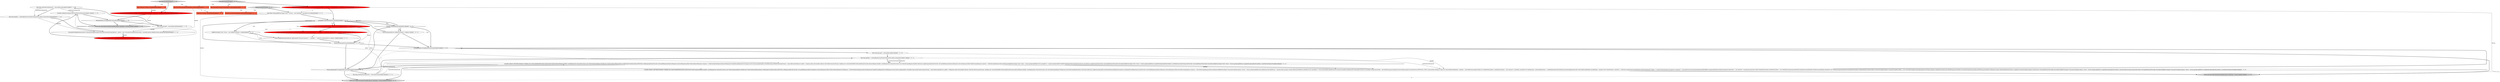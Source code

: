 digraph {
26 [style = filled, label = "final long startFindCoordinatorMs = time.milliseconds()@@@7@@@['0', '1', '0']", fillcolor = white, shape = ellipse image = "AAA0AAABBB2BBB"];
30 [style = filled, label = "deleteConsumerGroups['0', '0', '1']", fillcolor = lightgray, shape = diamond image = "AAA0AAABBB3BBB"];
1 [style = filled, label = "future.completeExceptionally(new InvalidGroupIdException(\"The given group id '\" + groupId + \"' cannot be represented in a request.\"))@@@7@@@['1', '0', '0']", fillcolor = red, shape = ellipse image = "AAA1AAABBB1BBB"];
24 [style = filled, label = "return new DescribeConsumerGroupsResult(new HashMap<>(futures))@@@13@@@['0', '1', '0']", fillcolor = lightgray, shape = ellipse image = "AAA0AAABBB2BBB"];
22 [style = filled, label = "runnable.call(findCoordinatorCall,startFindCoordinatorMs)@@@11@@@['0', '1', '0']", fillcolor = white, shape = ellipse image = "AAA0AAABBB2BBB"];
35 [style = filled, label = "return new DeleteConsumerGroupsResult(new HashMap<>(futures))@@@52@@@['0', '0', '1']", fillcolor = lightgray, shape = ellipse image = "AAA0AAABBB3BBB"];
7 [style = filled, label = "final DescribeConsumerGroupsOptions options@@@2@@@['1', '0', '0']", fillcolor = tomato, shape = box image = "AAA0AAABBB1BBB"];
4 [style = filled, label = "groupIdIsUnrepresentable(groupId)@@@5@@@['1', '0', '1']", fillcolor = white, shape = diamond image = "AAA0AAABBB1BBB"];
23 [style = filled, label = "final Map<String,KafkaFutureImpl<ConsumerGroupDescription>> futures = createFutures(groupIds)@@@3@@@['0', '1', '0']", fillcolor = red, shape = ellipse image = "AAA1AAABBB2BBB"];
15 [style = filled, label = "final Map<String,KafkaFutureImpl<ConsumerGroupDescription>> futures = new HashMap<>(groupIds.size())@@@3@@@['1', '0', '0']", fillcolor = red, shape = ellipse image = "AAA1AAABBB1BBB"];
3 [style = filled, label = "return new DescribeConsumerGroupsResult(new HashMap<>(futures))@@@70@@@['1', '0', '0']", fillcolor = lightgray, shape = ellipse image = "AAA0AAABBB1BBB"];
20 [style = filled, label = "ConsumerGroupOperationContext<ConsumerGroupDescription,DescribeConsumerGroupsOptions> context = new ConsumerGroupOperationContext<>(groupId,options,deadline,futures.get(groupId))@@@9@@@['0', '1', '0']", fillcolor = white, shape = ellipse image = "AAA0AAABBB2BBB"];
21 [style = filled, label = "final String groupId = entry.getKey()@@@6@@@['0', '1', '0']", fillcolor = white, shape = ellipse image = "AAA0AAABBB2BBB"];
25 [style = filled, label = "entry.getValue().isCompletedExceptionally()@@@5@@@['0', '1', '0']", fillcolor = white, shape = diamond image = "AAA0AAABBB2BBB"];
28 [style = filled, label = "final Map<String,KafkaFutureImpl<Void>> futures = new HashMap<>(groupIds.size())@@@3@@@['0', '0', '1']", fillcolor = white, shape = ellipse image = "AAA0AAABBB3BBB"];
29 [style = filled, label = "future.completeExceptionally(new ApiException(\"The given group id '\" + groupId + \"' cannot be represented in a request.\"))@@@7@@@['0', '0', '1']", fillcolor = white, shape = ellipse image = "AAA0AAABBB3BBB"];
10 [style = filled, label = "futures.put(groupId,new KafkaFutureImpl<>())@@@11@@@['1', '0', '1']", fillcolor = white, shape = ellipse image = "AAA0AAABBB1BBB"];
6 [style = filled, label = "!futures.containsKey(groupId)@@@10@@@['1', '0', '1']", fillcolor = white, shape = diamond image = "AAA0AAABBB1BBB"];
31 [style = filled, label = "DeleteConsumerGroupsOptions options@@@2@@@['0', '0', '1']", fillcolor = tomato, shape = box image = "AAA0AAABBB3BBB"];
9 [style = filled, label = "KafkaFutureImpl<ConsumerGroupDescription> future = new KafkaFutureImpl<>()@@@6@@@['1', '0', '0']", fillcolor = red, shape = ellipse image = "AAA1AAABBB1BBB"];
8 [style = filled, label = "runnable.call(new Call(\"findCoordinator\",deadline,new LeastLoadedNodeProvider()){@Override FindCoordinatorRequest.Builder createRequest(int timeoutMs){return new FindCoordinatorRequest.Builder(new FindCoordinatorRequestData().setKeyType(CoordinatorType.GROUP.id()).setKey(groupId))}@Override void handleResponse(AbstractResponse abstractResponse){final FindCoordinatorResponse response = (FindCoordinatorResponse)abstractResponseif (handleGroupRequestError(response.error(),futures.get(groupId))) returnfinal long nowDeleteConsumerGroups = time.milliseconds()final int nodeId = response.node().id()runnable.call(new Call(\"deleteConsumerGroups\",deadline,new ConstantNodeIdProvider(nodeId)){@Override AbstractRequest.Builder createRequest(int timeoutMs){return new DeleteGroupsRequest.Builder(Collections.singleton(groupId))}@Override void handleResponse(AbstractResponse abstractResponse){final DeleteGroupsResponse response = (DeleteGroupsResponse)abstractResponseKafkaFutureImpl<Void> future = futures.get(groupId)final Errors groupError = response.get(groupId)if (handleGroupRequestError(groupError,future)) returnfuture.complete(null)}@Override void handleFailure(Throwable throwable){KafkaFutureImpl<Void> future = futures.get(groupId)future.completeExceptionally(throwable)}},nowDeleteConsumerGroups)}@Override void handleFailure(Throwable throwable){KafkaFutureImpl<Void> future = futures.get(groupId)future.completeExceptionally(throwable)}},startFindCoordinatorMs)@@@18@@@['1', '0', '1']", fillcolor = white, shape = ellipse image = "AAA0AAABBB1BBB"];
18 [style = filled, label = "Call findCoordinatorCall = getFindCoordinatorCall(context,null)@@@10@@@['0', '1', '0']", fillcolor = red, shape = ellipse image = "AAA1AAABBB2BBB"];
5 [style = filled, label = "final long deadline = calcDeadlineMs(startFindCoordinatorMs,options.timeoutMs())@@@17@@@['1', '0', '1']", fillcolor = white, shape = ellipse image = "AAA0AAABBB1BBB"];
2 [style = filled, label = "describeConsumerGroups['1', '0', '0']", fillcolor = lightgray, shape = diamond image = "AAA0AAABBB1BBB"];
12 [style = filled, label = "runnable.call(new Call(\"findCoordinator\",deadline,new LeastLoadedNodeProvider()){@Override FindCoordinatorRequest.Builder createRequest(int timeoutMs){return new FindCoordinatorRequest.Builder(new FindCoordinatorRequestData().setKeyType(CoordinatorType.GROUP.id()).setKey(groupId))}@Override void handleResponse(AbstractResponse abstractResponse){final FindCoordinatorResponse fcResponse = (FindCoordinatorResponse)abstractResponseif (handleGroupRequestError(fcResponse.error(),futures.get(groupId))) returnfinal long nowDescribeConsumerGroups = time.milliseconds()final int nodeId = fcResponse.node().id()runnable.call(new Call(\"describeConsumerGroups\",deadline,new ConstantNodeIdProvider(nodeId)){@Override AbstractRequest.Builder createRequest(int timeoutMs){return new DescribeGroupsRequest.Builder(new DescribeGroupsRequestData().setGroups(Collections.singletonList(groupId)).setIncludeAuthorizedOperations(options.includeAuthorizedOperations()))}@Override void handleResponse(AbstractResponse abstractResponse){final DescribeGroupsResponse response = (DescribeGroupsResponse)abstractResponseKafkaFutureImpl<ConsumerGroupDescription> future = futures.get(groupId)final DescribedGroup describedGroup = response.data().groups().stream().filter(null).findFirst().get()final Errors groupError = Errors.forCode(describedGroup.errorCode())if (handleGroupRequestError(groupError,future)) returnfinal String protocolType = describedGroup.protocolType()if (protocolType.equals(ConsumerProtocol.PROTOCOL_TYPE) || protocolType.isEmpty()) {final List<DescribedGroupMember> members = describedGroup.members()final List<MemberDescription> memberDescriptions = new ArrayList<>(members.size())final Set<AclOperation> authorizedOperations = validAclOperations(describedGroup.authorizedOperations())for (DescribedGroupMember groupMember : members){Set<TopicPartition> partitions = Collections.emptySet()if (groupMember.memberAssignment().length > 0) {final PartitionAssignor.Assignment assignment = ConsumerProtocol.deserializeAssignment(ByteBuffer.wrap(groupMember.memberAssignment()))partitions = new HashSet<>(assignment.partitions())}final MemberDescription memberDescription = new MemberDescription(groupMember.memberId(),groupMember.clientId(),groupMember.clientHost(),new MemberAssignment(partitions))memberDescriptions.add(memberDescription)}final ConsumerGroupDescription consumerGroupDescription = new ConsumerGroupDescription(groupId,protocolType.isEmpty(),memberDescriptions,describedGroup.protocolData(),ConsumerGroupState.parse(describedGroup.groupState()),fcResponse.node(),authorizedOperations)future.complete(consumerGroupDescription)}}@Override void handleFailure(Throwable throwable){KafkaFutureImpl<ConsumerGroupDescription> future = futures.get(groupId)future.completeExceptionally(throwable)}},nowDescribeConsumerGroups)}@Override void handleFailure(Throwable throwable){KafkaFutureImpl<ConsumerGroupDescription> future = futures.get(groupId)future.completeExceptionally(throwable)}},startFindCoordinatorMs)@@@19@@@['1', '0', '0']", fillcolor = white, shape = ellipse image = "AAA0AAABBB1BBB"];
0 [style = filled, label = "futures.put(groupId,future)@@@8@@@['1', '0', '1']", fillcolor = white, shape = ellipse image = "AAA0AAABBB1BBB"];
16 [style = filled, label = "final Collection<String> groupIds@@@2@@@['0', '1', '0']", fillcolor = tomato, shape = box image = "AAA0AAABBB2BBB"];
19 [style = filled, label = "final long deadline = calcDeadlineMs(startFindCoordinatorMs,options.timeoutMs())@@@8@@@['0', '1', '0']", fillcolor = white, shape = ellipse image = "AAA0AAABBB2BBB"];
33 [style = filled, label = "Collection<String> groupIds@@@2@@@['0', '0', '1']", fillcolor = tomato, shape = box image = "AAA0AAABBB3BBB"];
34 [style = filled, label = "final long startFindCoordinatorMs = time.milliseconds()@@@16@@@['0', '0', '1']", fillcolor = white, shape = ellipse image = "AAA0AAABBB3BBB"];
17 [style = filled, label = "describeConsumerGroups['0', '1', '0']", fillcolor = lightgray, shape = diamond image = "AAA0AAABBB2BBB"];
32 [style = filled, label = "KafkaFutureImpl<Void> future = new KafkaFutureImpl<>()@@@6@@@['0', '0', '1']", fillcolor = white, shape = ellipse image = "AAA0AAABBB3BBB"];
11 [style = filled, label = "final String groupId = entry.getKey()@@@16@@@['1', '0', '0']", fillcolor = white, shape = ellipse image = "AAA0AAABBB1BBB"];
27 [style = filled, label = "futures.get(groupId).isCompletedExceptionally()@@@15@@@['0', '0', '1']", fillcolor = white, shape = diamond image = "AAA0AAABBB3BBB"];
13 [style = filled, label = "entry.getValue().isCompletedExceptionally()@@@15@@@['1', '0', '0']", fillcolor = white, shape = diamond image = "AAA0AAABBB1BBB"];
14 [style = filled, label = "final DescribeConsumerGroupsOptions options@@@2@@@['1', '1', '0']", fillcolor = tomato, shape = box image = "AAA0AAABBB1BBB"];
0->13 [style = bold, label=""];
5->12 [style = solid, label="startFindCoordinatorMs"];
4->1 [style = dotted, label="true"];
29->0 [style = bold, label=""];
17->14 [style = dotted, label="true"];
26->19 [style = solid, label="startFindCoordinatorMs"];
26->22 [style = solid, label="startFindCoordinatorMs"];
28->35 [style = solid, label="futures"];
21->26 [style = bold, label=""];
18->22 [style = bold, label=""];
30->28 [style = bold, label=""];
9->0 [style = solid, label="future"];
2->15 [style = bold, label=""];
8->27 [style = bold, label=""];
25->21 [style = bold, label=""];
30->33 [style = dotted, label="true"];
22->25 [style = bold, label=""];
23->25 [style = bold, label=""];
15->28 [style = dashed, label="0"];
8->12 [style = solid, label="deadline"];
19->20 [style = bold, label=""];
4->0 [style = dotted, label="true"];
1->0 [style = bold, label=""];
14->33 [style = dashed, label="0"];
13->11 [style = bold, label=""];
17->16 [style = dotted, label="true"];
20->18 [style = bold, label=""];
6->4 [style = bold, label=""];
25->24 [style = bold, label=""];
5->8 [style = solid, label="startFindCoordinatorMs"];
9->12 [style = solid, label="future"];
32->8 [style = solid, label="future"];
9->1 [style = bold, label=""];
14->20 [style = solid, label="options"];
4->32 [style = dotted, label="true"];
4->9 [style = bold, label=""];
3->35 [style = dashed, label="0"];
19->20 [style = solid, label="deadline"];
21->20 [style = solid, label="groupId"];
26->19 [style = bold, label=""];
8->35 [style = bold, label=""];
17->23 [style = bold, label=""];
27->35 [style = bold, label=""];
9->32 [style = dashed, label="0"];
20->18 [style = solid, label="context"];
4->29 [style = dotted, label="true"];
6->10 [style = dotted, label="true"];
12->13 [style = bold, label=""];
6->27 [style = bold, label=""];
11->5 [style = bold, label=""];
27->34 [style = bold, label=""];
13->27 [style = dashed, label="0"];
15->3 [style = solid, label="futures"];
10->13 [style = bold, label=""];
5->8 [style = solid, label="deadline"];
6->10 [style = bold, label=""];
6->13 [style = bold, label=""];
2->14 [style = dotted, label="true"];
12->3 [style = bold, label=""];
23->24 [style = solid, label="futures"];
34->8 [style = solid, label="startFindCoordinatorMs"];
11->12 [style = solid, label="groupId"];
8->12 [style = bold, label=""];
30->31 [style = dotted, label="true"];
5->8 [style = bold, label=""];
15->23 [style = dashed, label="0"];
32->0 [style = solid, label="future"];
4->6 [style = bold, label=""];
0->27 [style = bold, label=""];
10->27 [style = bold, label=""];
34->5 [style = bold, label=""];
16->23 [style = solid, label="groupIds"];
1->29 [style = dashed, label="0"];
4->6 [style = dotted, label="false"];
32->29 [style = bold, label=""];
13->3 [style = bold, label=""];
0->4 [style = bold, label=""];
2->7 [style = dotted, label="true"];
15->4 [style = bold, label=""];
18->22 [style = solid, label="findCoordinatorCall"];
10->4 [style = bold, label=""];
22->24 [style = bold, label=""];
4->9 [style = dotted, label="true"];
34->5 [style = solid, label="startFindCoordinatorMs"];
4->32 [style = bold, label=""];
28->4 [style = bold, label=""];
}
